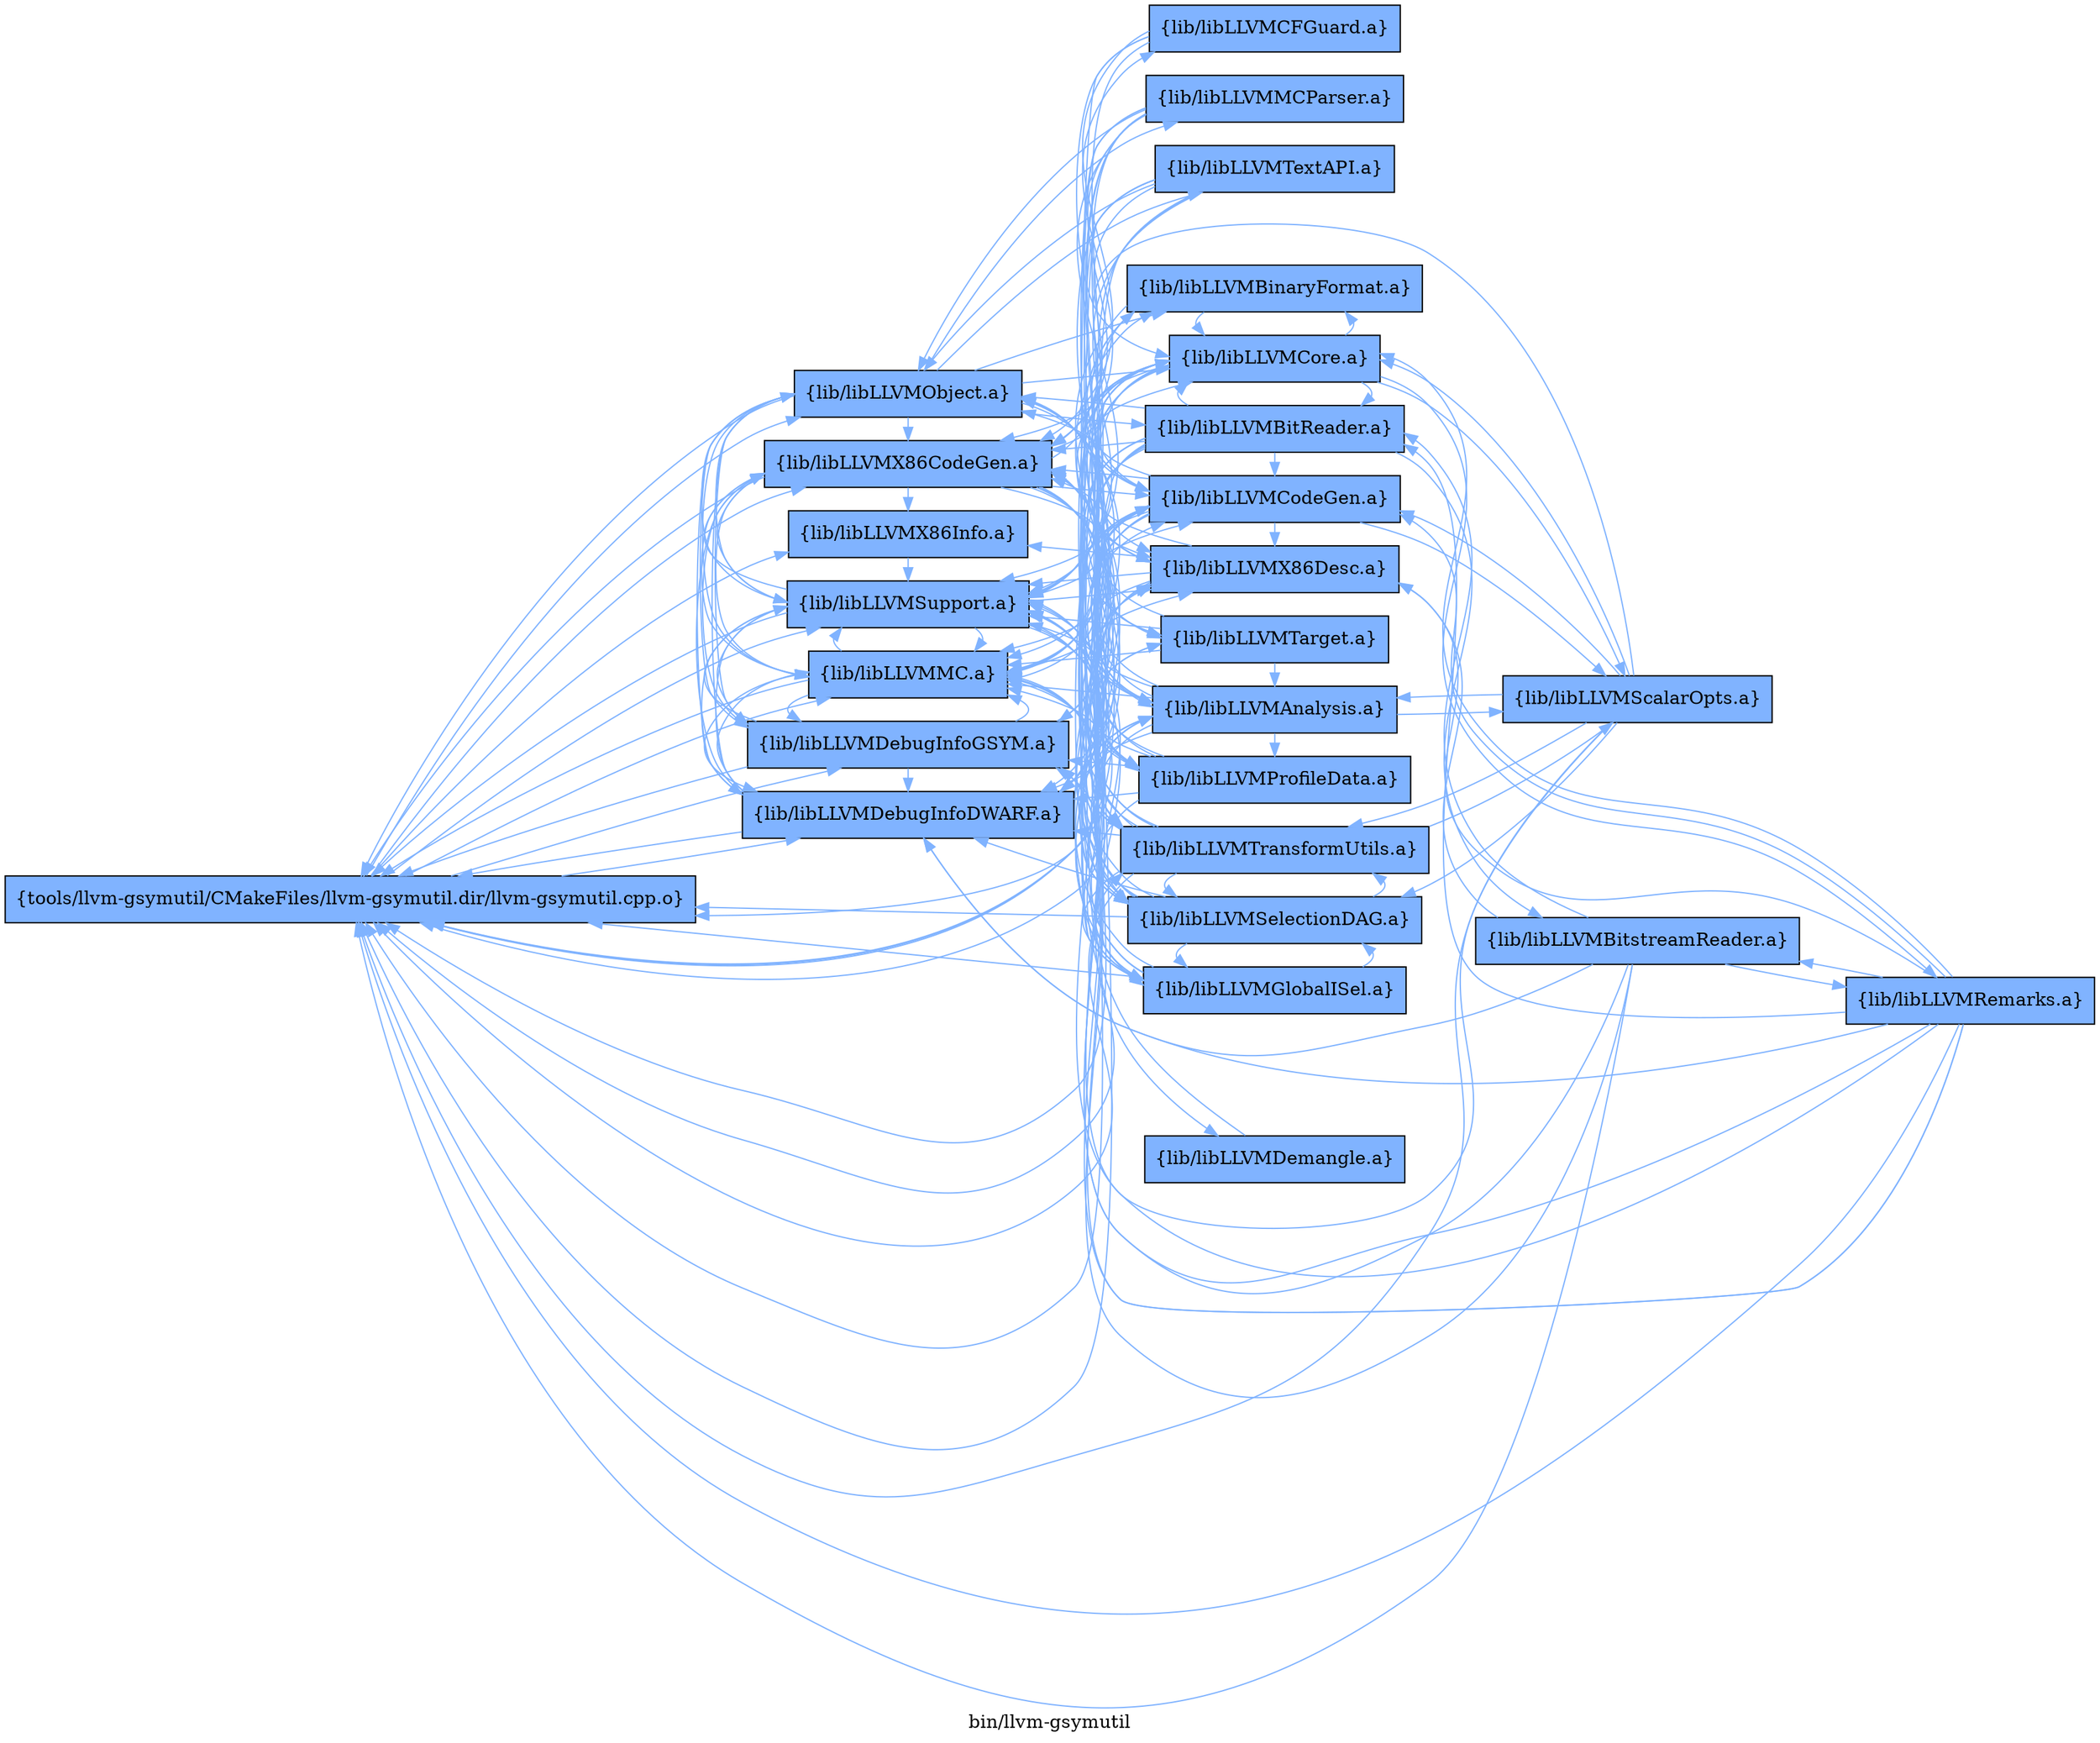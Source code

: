 digraph "bin/llvm-gsymutil" {
	label="bin/llvm-gsymutil";
	rankdir=LR;
	{ rank=same; Node0x55a654e77258;  }
	{ rank=same; Node0x55a654e81b68; Node0x55a654e80b28; Node0x55a654e84818; Node0x55a654e83418; Node0x55a654e84d68; Node0x55a654e83eb8; Node0x55a654e84368;  }
	{ rank=same; Node0x55a654e82f68; Node0x55a654e83aa8; Node0x55a654e87018; Node0x55a654e87568; Node0x55a654e76218; Node0x55a654e76cb8; Node0x55a654e7ad18; Node0x55a654e81528; Node0x55a654e771b8; Node0x55a654e76718; Node0x55a654e80718; Node0x55a654e826a8; Node0x55a654e79eb8; Node0x55a654e781f8; Node0x55a654e81758;  }

	Node0x55a654e77258 [shape=record,shape=box,group=1,style=filled,fillcolor="0.600000 0.5 1",label="{tools/llvm-gsymutil/CMakeFiles/llvm-gsymutil.dir/llvm-gsymutil.cpp.o}"];
	Node0x55a654e77258 -> Node0x55a654e81b68[color="0.600000 0.5 1"];
	Node0x55a654e77258 -> Node0x55a654e80b28[color="0.600000 0.5 1"];
	Node0x55a654e77258 -> Node0x55a654e84818[color="0.600000 0.5 1"];
	Node0x55a654e77258 -> Node0x55a654e83418[color="0.600000 0.5 1"];
	Node0x55a654e77258 -> Node0x55a654e84d68[color="0.600000 0.5 1"];
	Node0x55a654e77258 -> Node0x55a654e83eb8[color="0.600000 0.5 1"];
	Node0x55a654e77258 -> Node0x55a654e84368[color="0.600000 0.5 1"];
	Node0x55a654e81b68 [shape=record,shape=box,group=1,style=filled,fillcolor="0.600000 0.5 1",label="{lib/libLLVMX86CodeGen.a}"];
	Node0x55a654e81b68 -> Node0x55a654e77258[color="0.600000 0.5 1"];
	Node0x55a654e81b68 -> Node0x55a654e80b28[color="0.600000 0.5 1"];
	Node0x55a654e81b68 -> Node0x55a654e83418[color="0.600000 0.5 1"];
	Node0x55a654e81b68 -> Node0x55a654e82f68[color="0.600000 0.5 1"];
	Node0x55a654e81b68 -> Node0x55a654e83aa8[color="0.600000 0.5 1"];
	Node0x55a654e81b68 -> Node0x55a654e87018[color="0.600000 0.5 1"];
	Node0x55a654e81b68 -> Node0x55a654e87568[color="0.600000 0.5 1"];
	Node0x55a654e81b68 -> Node0x55a654e76218[color="0.600000 0.5 1"];
	Node0x55a654e81b68 -> Node0x55a654e76cb8[color="0.600000 0.5 1"];
	Node0x55a654e81b68 -> Node0x55a654e7ad18[color="0.600000 0.5 1"];
	Node0x55a654e81b68 -> Node0x55a654e83eb8[color="0.600000 0.5 1"];
	Node0x55a654e81b68 -> Node0x55a654e81528[color="0.600000 0.5 1"];
	Node0x55a654e81b68 -> Node0x55a654e771b8[color="0.600000 0.5 1"];
	Node0x55a654e81b68 -> Node0x55a654e76718[color="0.600000 0.5 1"];
	Node0x55a654e80b28 [shape=record,shape=box,group=1,style=filled,fillcolor="0.600000 0.5 1",label="{lib/libLLVMX86Info.a}"];
	Node0x55a654e80b28 -> Node0x55a654e83418[color="0.600000 0.5 1"];
	Node0x55a654e84818 [shape=record,shape=box,group=1,style=filled,fillcolor="0.600000 0.5 1",label="{lib/libLLVMDebugInfoDWARF.a}"];
	Node0x55a654e84818 -> Node0x55a654e77258[color="0.600000 0.5 1"];
	Node0x55a654e84818 -> Node0x55a654e81528[color="0.600000 0.5 1"];
	Node0x55a654e84818 -> Node0x55a654e83418[color="0.600000 0.5 1"];
	Node0x55a654e84818 -> Node0x55a654e84368[color="0.600000 0.5 1"];
	Node0x55a654e84818 -> Node0x55a654e80718[color="0.600000 0.5 1"];
	Node0x55a654e84818 -> Node0x55a654e83eb8[color="0.600000 0.5 1"];
	Node0x55a654e84818 -> Node0x55a654e81b68[color="0.600000 0.5 1"];
	Node0x55a654e83418 [shape=record,shape=box,group=1,style=filled,fillcolor="0.600000 0.5 1",label="{lib/libLLVMSupport.a}"];
	Node0x55a654e83418 -> Node0x55a654e77258[color="0.600000 0.5 1"];
	Node0x55a654e83418 -> Node0x55a654e81b68[color="0.600000 0.5 1"];
	Node0x55a654e83418 -> Node0x55a654e84368[color="0.600000 0.5 1"];
	Node0x55a654e83418 -> Node0x55a654e84818[color="0.600000 0.5 1"];
	Node0x55a654e83418 -> Node0x55a654e84d68[color="0.600000 0.5 1"];
	Node0x55a654e83418 -> Node0x55a654e83eb8[color="0.600000 0.5 1"];
	Node0x55a654e83418 -> Node0x55a654e81528[color="0.600000 0.5 1"];
	Node0x55a654e83418 -> Node0x55a654e82f68[color="0.600000 0.5 1"];
	Node0x55a654e83418 -> Node0x55a654e76718[color="0.600000 0.5 1"];
	Node0x55a654e83418 -> Node0x55a654e826a8[color="0.600000 0.5 1"];
	Node0x55a654e83418 -> Node0x55a654e771b8[color="0.600000 0.5 1"];
	Node0x55a654e84d68 [shape=record,shape=box,group=1,style=filled,fillcolor="0.600000 0.5 1",label="{lib/libLLVMDebugInfoGSYM.a}"];
	Node0x55a654e84d68 -> Node0x55a654e77258[color="0.600000 0.5 1"];
	Node0x55a654e84d68 -> Node0x55a654e81528[color="0.600000 0.5 1"];
	Node0x55a654e84d68 -> Node0x55a654e84818[color="0.600000 0.5 1"];
	Node0x55a654e84d68 -> Node0x55a654e83418[color="0.600000 0.5 1"];
	Node0x55a654e84d68 -> Node0x55a654e81b68[color="0.600000 0.5 1"];
	Node0x55a654e84d68 -> Node0x55a654e83eb8[color="0.600000 0.5 1"];
	Node0x55a654e84d68 -> Node0x55a654e84368[color="0.600000 0.5 1"];
	Node0x55a654e83eb8 [shape=record,shape=box,group=1,style=filled,fillcolor="0.600000 0.5 1",label="{lib/libLLVMMC.a}"];
	Node0x55a654e83eb8 -> Node0x55a654e81528[color="0.600000 0.5 1"];
	Node0x55a654e83eb8 -> Node0x55a654e83418[color="0.600000 0.5 1"];
	Node0x55a654e83eb8 -> Node0x55a654e77258[color="0.600000 0.5 1"];
	Node0x55a654e83eb8 -> Node0x55a654e84d68[color="0.600000 0.5 1"];
	Node0x55a654e83eb8 -> Node0x55a654e81b68[color="0.600000 0.5 1"];
	Node0x55a654e83eb8 -> Node0x55a654e84818[color="0.600000 0.5 1"];
	Node0x55a654e83eb8 -> Node0x55a654e80718[color="0.600000 0.5 1"];
	Node0x55a654e83eb8 -> Node0x55a654e82f68[color="0.600000 0.5 1"];
	Node0x55a654e84368 [shape=record,shape=box,group=1,style=filled,fillcolor="0.600000 0.5 1",label="{lib/libLLVMObject.a}"];
	Node0x55a654e84368 -> Node0x55a654e77258[color="0.600000 0.5 1"];
	Node0x55a654e84368 -> Node0x55a654e83418[color="0.600000 0.5 1"];
	Node0x55a654e84368 -> Node0x55a654e80718[color="0.600000 0.5 1"];
	Node0x55a654e84368 -> Node0x55a654e84818[color="0.600000 0.5 1"];
	Node0x55a654e84368 -> Node0x55a654e81528[color="0.600000 0.5 1"];
	Node0x55a654e84368 -> Node0x55a654e83eb8[color="0.600000 0.5 1"];
	Node0x55a654e84368 -> Node0x55a654e79eb8[color="0.600000 0.5 1"];
	Node0x55a654e84368 -> Node0x55a654e7ad18[color="0.600000 0.5 1"];
	Node0x55a654e84368 -> Node0x55a654e81b68[color="0.600000 0.5 1"];
	Node0x55a654e84368 -> Node0x55a654e781f8[color="0.600000 0.5 1"];
	Node0x55a654e84368 -> Node0x55a654e84d68[color="0.600000 0.5 1"];
	Node0x55a654e84368 -> Node0x55a654e81758[color="0.600000 0.5 1"];
	Node0x55a654e82f68 [shape=record,shape=box,group=1,style=filled,fillcolor="0.600000 0.5 1",label="{lib/libLLVMCodeGen.a}"];
	Node0x55a654e82f68 -> Node0x55a654e81b68[color="0.600000 0.5 1"];
	Node0x55a654e82f68 -> Node0x55a654e83418[color="0.600000 0.5 1"];
	Node0x55a654e82f68 -> Node0x55a654e87568[color="0.600000 0.5 1"];
	Node0x55a654e82f68 -> Node0x55a654e7ad18[color="0.600000 0.5 1"];
	Node0x55a654e82f68 -> Node0x55a654e76218[color="0.600000 0.5 1"];
	Node0x55a654e82f68 -> Node0x55a654e77258[color="0.600000 0.5 1"];
	Node0x55a654e82f68 -> Node0x55a654e83eb8[color="0.600000 0.5 1"];
	Node0x55a654e82f68 -> Node0x55a654e84818[color="0.600000 0.5 1"];
	Node0x55a654e82f68 -> Node0x55a654e87018[color="0.600000 0.5 1"];
	Node0x55a654e82f68 -> Node0x55a654e76718[color="0.600000 0.5 1"];
	Node0x55a654e82f68 -> Node0x55a654e81528[color="0.600000 0.5 1"];
	Node0x55a654e82f68 -> Node0x55a654e83aa8[color="0.600000 0.5 1"];
	Node0x55a654e82f68 -> Node0x55a654e84d68[color="0.600000 0.5 1"];
	Node0x55a654e82f68 -> Node0x55a654e84368[color="0.600000 0.5 1"];
	Node0x55a654e82f68 -> Node0x55a654e771b8[color="0.600000 0.5 1"];
	Node0x55a654e82f68 -> Node0x55a654e83e68[color="0.600000 0.5 1"];
	Node0x55a654e83aa8 [shape=record,shape=box,group=1,style=filled,fillcolor="0.600000 0.5 1",label="{lib/libLLVMTarget.a}"];
	Node0x55a654e83aa8 -> Node0x55a654e81b68[color="0.600000 0.5 1"];
	Node0x55a654e83aa8 -> Node0x55a654e83eb8[color="0.600000 0.5 1"];
	Node0x55a654e83aa8 -> Node0x55a654e83418[color="0.600000 0.5 1"];
	Node0x55a654e83aa8 -> Node0x55a654e7ad18[color="0.600000 0.5 1"];
	Node0x55a654e83aa8 -> Node0x55a654e76218[color="0.600000 0.5 1"];
	Node0x55a654e87018 [shape=record,shape=box,group=1,style=filled,fillcolor="0.600000 0.5 1",label="{lib/libLLVMGlobalISel.a}"];
	Node0x55a654e87018 -> Node0x55a654e81b68[color="0.600000 0.5 1"];
	Node0x55a654e87018 -> Node0x55a654e83418[color="0.600000 0.5 1"];
	Node0x55a654e87018 -> Node0x55a654e82f68[color="0.600000 0.5 1"];
	Node0x55a654e87018 -> Node0x55a654e7ad18[color="0.600000 0.5 1"];
	Node0x55a654e87018 -> Node0x55a654e77258[color="0.600000 0.5 1"];
	Node0x55a654e87018 -> Node0x55a654e83eb8[color="0.600000 0.5 1"];
	Node0x55a654e87018 -> Node0x55a654e83aa8[color="0.600000 0.5 1"];
	Node0x55a654e87018 -> Node0x55a654e87568[color="0.600000 0.5 1"];
	Node0x55a654e87018 -> Node0x55a654e76218[color="0.600000 0.5 1"];
	Node0x55a654e87018 -> Node0x55a654e76718[color="0.600000 0.5 1"];
	Node0x55a654e87568 [shape=record,shape=box,group=1,style=filled,fillcolor="0.600000 0.5 1",label="{lib/libLLVMSelectionDAG.a}"];
	Node0x55a654e87568 -> Node0x55a654e77258[color="0.600000 0.5 1"];
	Node0x55a654e87568 -> Node0x55a654e81b68[color="0.600000 0.5 1"];
	Node0x55a654e87568 -> Node0x55a654e83418[color="0.600000 0.5 1"];
	Node0x55a654e87568 -> Node0x55a654e87018[color="0.600000 0.5 1"];
	Node0x55a654e87568 -> Node0x55a654e82f68[color="0.600000 0.5 1"];
	Node0x55a654e87568 -> Node0x55a654e76218[color="0.600000 0.5 1"];
	Node0x55a654e87568 -> Node0x55a654e7ad18[color="0.600000 0.5 1"];
	Node0x55a654e87568 -> Node0x55a654e83eb8[color="0.600000 0.5 1"];
	Node0x55a654e87568 -> Node0x55a654e84818[color="0.600000 0.5 1"];
	Node0x55a654e87568 -> Node0x55a654e83aa8[color="0.600000 0.5 1"];
	Node0x55a654e87568 -> Node0x55a654e76718[color="0.600000 0.5 1"];
	Node0x55a654e87568 -> Node0x55a654e84d68[color="0.600000 0.5 1"];
	Node0x55a654e87568 -> Node0x55a654e84368[color="0.600000 0.5 1"];
	Node0x55a654e76218 [shape=record,shape=box,group=1,style=filled,fillcolor="0.600000 0.5 1",label="{lib/libLLVMAnalysis.a}"];
	Node0x55a654e76218 -> Node0x55a654e77258[color="0.600000 0.5 1"];
	Node0x55a654e76218 -> Node0x55a654e81b68[color="0.600000 0.5 1"];
	Node0x55a654e76218 -> Node0x55a654e83418[color="0.600000 0.5 1"];
	Node0x55a654e76218 -> Node0x55a654e7ad18[color="0.600000 0.5 1"];
	Node0x55a654e76218 -> Node0x55a654e76718[color="0.600000 0.5 1"];
	Node0x55a654e76218 -> Node0x55a654e82f68[color="0.600000 0.5 1"];
	Node0x55a654e76218 -> Node0x55a654e87568[color="0.600000 0.5 1"];
	Node0x55a654e76218 -> Node0x55a654e87018[color="0.600000 0.5 1"];
	Node0x55a654e76218 -> Node0x55a654e83e68[color="0.600000 0.5 1"];
	Node0x55a654e76218 -> Node0x55a654e84818[color="0.600000 0.5 1"];
	Node0x55a654e76218 -> Node0x55a654e83eb8[color="0.600000 0.5 1"];
	Node0x55a654e76218 -> Node0x55a654e771b8[color="0.600000 0.5 1"];
	Node0x55a654e76218 -> Node0x55a654e84368[color="0.600000 0.5 1"];
	Node0x55a654e76cb8 [shape=record,shape=box,group=1,style=filled,fillcolor="0.600000 0.5 1",label="{lib/libLLVMCFGuard.a}"];
	Node0x55a654e76cb8 -> Node0x55a654e81b68[color="0.600000 0.5 1"];
	Node0x55a654e76cb8 -> Node0x55a654e83418[color="0.600000 0.5 1"];
	Node0x55a654e76cb8 -> Node0x55a654e76718[color="0.600000 0.5 1"];
	Node0x55a654e76cb8 -> Node0x55a654e7ad18[color="0.600000 0.5 1"];
	Node0x55a654e7ad18 [shape=record,shape=box,group=1,style=filled,fillcolor="0.600000 0.5 1",label="{lib/libLLVMCore.a}"];
	Node0x55a654e7ad18 -> Node0x55a654e83418[color="0.600000 0.5 1"];
	Node0x55a654e7ad18 -> Node0x55a654e77258[color="0.600000 0.5 1"];
	Node0x55a654e7ad18 -> Node0x55a654e81b68[color="0.600000 0.5 1"];
	Node0x55a654e7ad18 -> Node0x55a654e84818[color="0.600000 0.5 1"];
	Node0x55a654e7ad18 -> Node0x55a654e87568[color="0.600000 0.5 1"];
	Node0x55a654e7ad18 -> Node0x55a654e82f68[color="0.600000 0.5 1"];
	Node0x55a654e7ad18 -> Node0x55a654e76218[color="0.600000 0.5 1"];
	Node0x55a654e7ad18 -> Node0x55a654e80718[color="0.600000 0.5 1"];
	Node0x55a654e7ad18 -> Node0x55a654e81528[color="0.600000 0.5 1"];
	Node0x55a654e7ad18 -> Node0x55a654e76718[color="0.600000 0.5 1"];
	Node0x55a654e7ad18 -> Node0x55a654e83eb8[color="0.600000 0.5 1"];
	Node0x55a654e7ad18 -> Node0x55a654e7a818[color="0.600000 0.5 1"];
	Node0x55a654e7ad18 -> Node0x55a654e79eb8[color="0.600000 0.5 1"];
	Node0x55a654e7ad18 -> Node0x55a654e83e68[color="0.600000 0.5 1"];
	Node0x55a654e81528 [shape=record,shape=box,group=1,style=filled,fillcolor="0.600000 0.5 1",label="{lib/libLLVMX86Desc.a}"];
	Node0x55a654e81528 -> Node0x55a654e83418[color="0.600000 0.5 1"];
	Node0x55a654e81528 -> Node0x55a654e81b68[color="0.600000 0.5 1"];
	Node0x55a654e81528 -> Node0x55a654e80b28[color="0.600000 0.5 1"];
	Node0x55a654e81528 -> Node0x55a654e83eb8[color="0.600000 0.5 1"];
	Node0x55a654e81528 -> Node0x55a654e77258[color="0.600000 0.5 1"];
	Node0x55a654e771b8 [shape=record,shape=box,group=1,style=filled,fillcolor="0.600000 0.5 1",label="{lib/libLLVMProfileData.a}"];
	Node0x55a654e771b8 -> Node0x55a654e77258[color="0.600000 0.5 1"];
	Node0x55a654e771b8 -> Node0x55a654e83418[color="0.600000 0.5 1"];
	Node0x55a654e771b8 -> Node0x55a654e84d68[color="0.600000 0.5 1"];
	Node0x55a654e771b8 -> Node0x55a654e83eb8[color="0.600000 0.5 1"];
	Node0x55a654e771b8 -> Node0x55a654e7ad18[color="0.600000 0.5 1"];
	Node0x55a654e771b8 -> Node0x55a654e82f68[color="0.600000 0.5 1"];
	Node0x55a654e771b8 -> Node0x55a654e84818[color="0.600000 0.5 1"];
	Node0x55a654e771b8 -> Node0x55a654e81b68[color="0.600000 0.5 1"];
	Node0x55a654e76718 [shape=record,shape=box,group=1,style=filled,fillcolor="0.600000 0.5 1",label="{lib/libLLVMTransformUtils.a}"];
	Node0x55a654e76718 -> Node0x55a654e81b68[color="0.600000 0.5 1"];
	Node0x55a654e76718 -> Node0x55a654e83418[color="0.600000 0.5 1"];
	Node0x55a654e76718 -> Node0x55a654e82f68[color="0.600000 0.5 1"];
	Node0x55a654e76718 -> Node0x55a654e7ad18[color="0.600000 0.5 1"];
	Node0x55a654e76718 -> Node0x55a654e76218[color="0.600000 0.5 1"];
	Node0x55a654e76718 -> Node0x55a654e83e68[color="0.600000 0.5 1"];
	Node0x55a654e76718 -> Node0x55a654e77258[color="0.600000 0.5 1"];
	Node0x55a654e76718 -> Node0x55a654e83eb8[color="0.600000 0.5 1"];
	Node0x55a654e76718 -> Node0x55a654e84818[color="0.600000 0.5 1"];
	Node0x55a654e76718 -> Node0x55a654e87568[color="0.600000 0.5 1"];
	Node0x55a654e76718 -> Node0x55a654e87018[color="0.600000 0.5 1"];
	Node0x55a654e76718 -> Node0x55a654e84368[color="0.600000 0.5 1"];
	Node0x55a654e80718 [shape=record,shape=box,group=1,style=filled,fillcolor="0.600000 0.5 1",label="{lib/libLLVMBinaryFormat.a}"];
	Node0x55a654e80718 -> Node0x55a654e7ad18[color="0.600000 0.5 1"];
	Node0x55a654e80718 -> Node0x55a654e84818[color="0.600000 0.5 1"];
	Node0x55a654e80718 -> Node0x55a654e83418[color="0.600000 0.5 1"];
	Node0x55a654e80718 -> Node0x55a654e77258[color="0.600000 0.5 1"];
	Node0x55a654e79eb8 [shape=record,shape=box,group=1,style=filled,fillcolor="0.600000 0.5 1",label="{lib/libLLVMBitReader.a}"];
	Node0x55a654e79eb8 -> Node0x55a654e77258[color="0.600000 0.5 1"];
	Node0x55a654e79eb8 -> Node0x55a654e81b68[color="0.600000 0.5 1"];
	Node0x55a654e79eb8 -> Node0x55a654e81528[color="0.600000 0.5 1"];
	Node0x55a654e79eb8 -> Node0x55a654e84818[color="0.600000 0.5 1"];
	Node0x55a654e79eb8 -> Node0x55a654e83418[color="0.600000 0.5 1"];
	Node0x55a654e79eb8 -> Node0x55a654e83eb8[color="0.600000 0.5 1"];
	Node0x55a654e79eb8 -> Node0x55a654e84368[color="0.600000 0.5 1"];
	Node0x55a654e79eb8 -> Node0x55a654e87568[color="0.600000 0.5 1"];
	Node0x55a654e79eb8 -> Node0x55a654e7ad18[color="0.600000 0.5 1"];
	Node0x55a654e79eb8 -> Node0x55a654e82f68[color="0.600000 0.5 1"];
	Node0x55a654e79eb8 -> Node0x55a654e76218[color="0.600000 0.5 1"];
	Node0x55a654e79eb8 -> Node0x55a654e810c8[color="0.600000 0.5 1"];
	Node0x55a654e781f8 [shape=record,shape=box,group=1,style=filled,fillcolor="0.600000 0.5 1",label="{lib/libLLVMMCParser.a}"];
	Node0x55a654e781f8 -> Node0x55a654e77258[color="0.600000 0.5 1"];
	Node0x55a654e781f8 -> Node0x55a654e81528[color="0.600000 0.5 1"];
	Node0x55a654e781f8 -> Node0x55a654e84818[color="0.600000 0.5 1"];
	Node0x55a654e781f8 -> Node0x55a654e83eb8[color="0.600000 0.5 1"];
	Node0x55a654e781f8 -> Node0x55a654e84368[color="0.600000 0.5 1"];
	Node0x55a654e781f8 -> Node0x55a654e83418[color="0.600000 0.5 1"];
	Node0x55a654e781f8 -> Node0x55a654e82f68[color="0.600000 0.5 1"];
	Node0x55a654e781f8 -> Node0x55a654e81b68[color="0.600000 0.5 1"];
	Node0x55a654e81758 [shape=record,shape=box,group=1,style=filled,fillcolor="0.600000 0.5 1",label="{lib/libLLVMTextAPI.a}"];
	Node0x55a654e81758 -> Node0x55a654e83418[color="0.600000 0.5 1"];
	Node0x55a654e81758 -> Node0x55a654e77258[color="0.600000 0.5 1"];
	Node0x55a654e81758 -> Node0x55a654e84368[color="0.600000 0.5 1"];
	Node0x55a654e81758 -> Node0x55a654e82f68[color="0.600000 0.5 1"];
	Node0x55a654e81758 -> Node0x55a654e81b68[color="0.600000 0.5 1"];
	Node0x55a654e81758 -> Node0x55a654e84818[color="0.600000 0.5 1"];
	Node0x55a654e81758 -> Node0x55a654e76718[color="0.600000 0.5 1"];
	Node0x55a654e81758 -> Node0x55a654e81528[color="0.600000 0.5 1"];
	Node0x55a654e83e68 [shape=record,shape=box,group=1,style=filled,fillcolor="0.600000 0.5 1",label="{lib/libLLVMScalarOpts.a}"];
	Node0x55a654e83e68 -> Node0x55a654e77258[color="0.600000 0.5 1"];
	Node0x55a654e83e68 -> Node0x55a654e81b68[color="0.600000 0.5 1"];
	Node0x55a654e83e68 -> Node0x55a654e83418[color="0.600000 0.5 1"];
	Node0x55a654e83e68 -> Node0x55a654e76718[color="0.600000 0.5 1"];
	Node0x55a654e83e68 -> Node0x55a654e7ad18[color="0.600000 0.5 1"];
	Node0x55a654e83e68 -> Node0x55a654e82f68[color="0.600000 0.5 1"];
	Node0x55a654e83e68 -> Node0x55a654e76218[color="0.600000 0.5 1"];
	Node0x55a654e83e68 -> Node0x55a654e87568[color="0.600000 0.5 1"];
	Node0x55a654e826a8 [shape=record,shape=box,group=1,style=filled,fillcolor="0.600000 0.5 1",label="{lib/libLLVMDemangle.a}"];
	Node0x55a654e826a8 -> Node0x55a654e83418[color="0.600000 0.5 1"];
	Node0x55a654e810c8 [shape=record,shape=box,group=1,style=filled,fillcolor="0.600000 0.5 1",label="{lib/libLLVMBitstreamReader.a}"];
	Node0x55a654e810c8 -> Node0x55a654e77258[color="0.600000 0.5 1"];
	Node0x55a654e810c8 -> Node0x55a654e81528[color="0.600000 0.5 1"];
	Node0x55a654e810c8 -> Node0x55a654e84818[color="0.600000 0.5 1"];
	Node0x55a654e810c8 -> Node0x55a654e84d68[color="0.600000 0.5 1"];
	Node0x55a654e810c8 -> Node0x55a654e83418[color="0.600000 0.5 1"];
	Node0x55a654e810c8 -> Node0x55a654e79eb8[color="0.600000 0.5 1"];
	Node0x55a654e810c8 -> Node0x55a654e7a818[color="0.600000 0.5 1"];
	Node0x55a654e7a818 [shape=record,shape=box,group=1,style=filled,fillcolor="0.600000 0.5 1",label="{lib/libLLVMRemarks.a}"];
	Node0x55a654e7a818 -> Node0x55a654e84818[color="0.600000 0.5 1"];
	Node0x55a654e7a818 -> Node0x55a654e83418[color="0.600000 0.5 1"];
	Node0x55a654e7a818 -> Node0x55a654e77258[color="0.600000 0.5 1"];
	Node0x55a654e7a818 -> Node0x55a654e84d68[color="0.600000 0.5 1"];
	Node0x55a654e7a818 -> Node0x55a654e79eb8[color="0.600000 0.5 1"];
	Node0x55a654e7a818 -> Node0x55a654e83eb8[color="0.600000 0.5 1"];
	Node0x55a654e7a818 -> Node0x55a654e82f68[color="0.600000 0.5 1"];
	Node0x55a654e7a818 -> Node0x55a654e7ad18[color="0.600000 0.5 1"];
	Node0x55a654e7a818 -> Node0x55a654e81528[color="0.600000 0.5 1"];
	Node0x55a654e7a818 -> Node0x55a654e84368[color="0.600000 0.5 1"];
	Node0x55a654e7a818 -> Node0x55a654e810c8[color="0.600000 0.5 1"];
}
